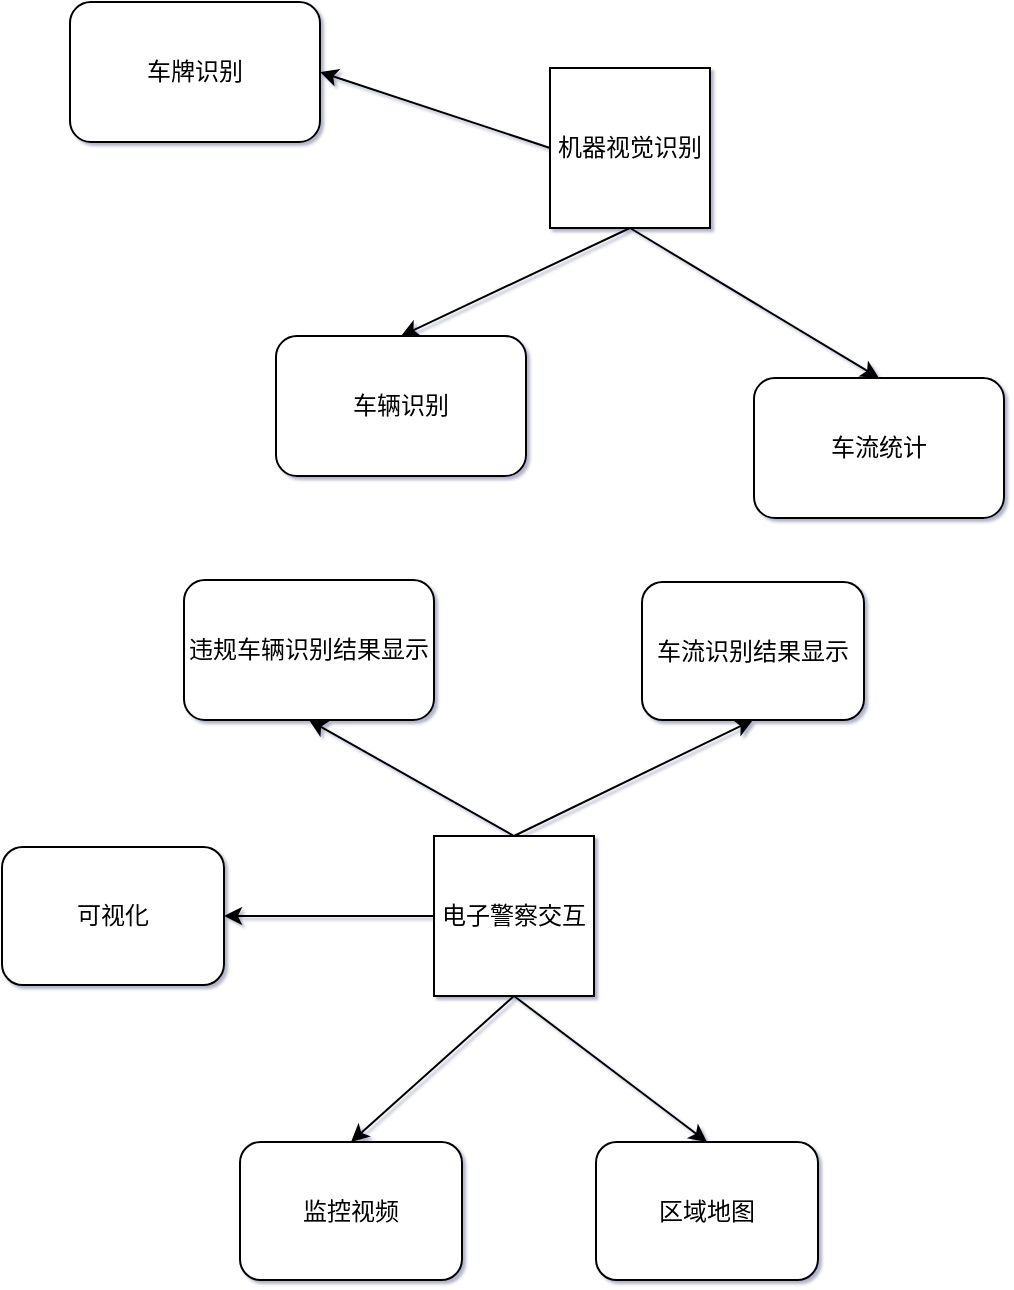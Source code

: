 <mxfile version="17.4.4" type="github">
  <diagram id="IAWx1fr4JjzV1SWlqMux" name="Page-1">
    <mxGraphModel dx="782" dy="435" grid="0" gridSize="10" guides="1" tooltips="1" connect="1" arrows="1" fold="1" page="1" pageScale="1" pageWidth="827" pageHeight="1169" math="0" shadow="1">
      <root>
        <mxCell id="0" />
        <mxCell id="1" parent="0" />
        <mxCell id="cPAABiITFuj7D-q78s9q-7" style="rounded=0;orthogonalLoop=1;jettySize=auto;html=1;exitX=0.5;exitY=0;exitDx=0;exitDy=0;entryX=0.5;entryY=1;entryDx=0;entryDy=0;elbow=vertical;" parent="1" source="cPAABiITFuj7D-q78s9q-1" target="cPAABiITFuj7D-q78s9q-2" edge="1">
          <mxGeometry relative="1" as="geometry" />
        </mxCell>
        <mxCell id="cPAABiITFuj7D-q78s9q-8" style="edgeStyle=none;rounded=0;orthogonalLoop=1;jettySize=auto;html=1;exitX=0.5;exitY=0;exitDx=0;exitDy=0;entryX=0.5;entryY=1;entryDx=0;entryDy=0;elbow=vertical;" parent="1" source="cPAABiITFuj7D-q78s9q-1" target="cPAABiITFuj7D-q78s9q-3" edge="1">
          <mxGeometry relative="1" as="geometry" />
        </mxCell>
        <mxCell id="cPAABiITFuj7D-q78s9q-9" style="edgeStyle=none;rounded=0;orthogonalLoop=1;jettySize=auto;html=1;exitX=0.5;exitY=1;exitDx=0;exitDy=0;entryX=0.5;entryY=0;entryDx=0;entryDy=0;elbow=vertical;" parent="1" source="cPAABiITFuj7D-q78s9q-1" target="cPAABiITFuj7D-q78s9q-6" edge="1">
          <mxGeometry relative="1" as="geometry" />
        </mxCell>
        <mxCell id="cPAABiITFuj7D-q78s9q-10" style="edgeStyle=none;rounded=0;orthogonalLoop=1;jettySize=auto;html=1;exitX=0.5;exitY=1;exitDx=0;exitDy=0;entryX=0.5;entryY=0;entryDx=0;entryDy=0;elbow=vertical;" parent="1" source="cPAABiITFuj7D-q78s9q-1" target="cPAABiITFuj7D-q78s9q-5" edge="1">
          <mxGeometry relative="1" as="geometry" />
        </mxCell>
        <mxCell id="cPAABiITFuj7D-q78s9q-11" style="edgeStyle=none;rounded=0;orthogonalLoop=1;jettySize=auto;html=1;exitX=0;exitY=0.5;exitDx=0;exitDy=0;entryX=1;entryY=0.5;entryDx=0;entryDy=0;elbow=vertical;" parent="1" source="cPAABiITFuj7D-q78s9q-1" target="cPAABiITFuj7D-q78s9q-4" edge="1">
          <mxGeometry relative="1" as="geometry" />
        </mxCell>
        <mxCell id="cPAABiITFuj7D-q78s9q-1" value="&lt;span&gt;电子警察交互&lt;/span&gt;" style="whiteSpace=wrap;html=1;aspect=fixed;" parent="1" vertex="1">
          <mxGeometry x="284" y="791" width="80" height="80" as="geometry" />
        </mxCell>
        <mxCell id="cPAABiITFuj7D-q78s9q-2" value="违规车辆识别结果显示" style="rounded=1;whiteSpace=wrap;html=1;" parent="1" vertex="1">
          <mxGeometry x="159" y="663" width="125" height="70" as="geometry" />
        </mxCell>
        <mxCell id="cPAABiITFuj7D-q78s9q-3" value="车流识别结果显示" style="rounded=1;whiteSpace=wrap;html=1;" parent="1" vertex="1">
          <mxGeometry x="388" y="664" width="111" height="69" as="geometry" />
        </mxCell>
        <mxCell id="cPAABiITFuj7D-q78s9q-4" value="可视化" style="rounded=1;whiteSpace=wrap;html=1;" parent="1" vertex="1">
          <mxGeometry x="68" y="796.5" width="111" height="69" as="geometry" />
        </mxCell>
        <mxCell id="cPAABiITFuj7D-q78s9q-5" value="监控视频" style="rounded=1;whiteSpace=wrap;html=1;" parent="1" vertex="1">
          <mxGeometry x="187" y="944" width="111" height="69" as="geometry" />
        </mxCell>
        <mxCell id="cPAABiITFuj7D-q78s9q-6" value="区域地图" style="rounded=1;whiteSpace=wrap;html=1;" parent="1" vertex="1">
          <mxGeometry x="365" y="944" width="111" height="69" as="geometry" />
        </mxCell>
        <mxCell id="i2ECR_JIdhlLSkZ2RlQ1-8" style="edgeStyle=none;rounded=0;orthogonalLoop=1;jettySize=auto;html=1;exitX=0;exitY=0.5;exitDx=0;exitDy=0;entryX=1;entryY=0.5;entryDx=0;entryDy=0;" edge="1" parent="1" source="cPAABiITFuj7D-q78s9q-12" target="i2ECR_JIdhlLSkZ2RlQ1-2">
          <mxGeometry relative="1" as="geometry" />
        </mxCell>
        <mxCell id="i2ECR_JIdhlLSkZ2RlQ1-9" style="edgeStyle=none;rounded=0;orthogonalLoop=1;jettySize=auto;html=1;exitX=0.5;exitY=1;exitDx=0;exitDy=0;entryX=0.5;entryY=0;entryDx=0;entryDy=0;" edge="1" parent="1" source="cPAABiITFuj7D-q78s9q-12" target="i2ECR_JIdhlLSkZ2RlQ1-3">
          <mxGeometry relative="1" as="geometry" />
        </mxCell>
        <mxCell id="i2ECR_JIdhlLSkZ2RlQ1-10" style="edgeStyle=none;rounded=0;orthogonalLoop=1;jettySize=auto;html=1;exitX=0.5;exitY=1;exitDx=0;exitDy=0;entryX=0.5;entryY=0;entryDx=0;entryDy=0;" edge="1" parent="1" source="cPAABiITFuj7D-q78s9q-12" target="i2ECR_JIdhlLSkZ2RlQ1-1">
          <mxGeometry relative="1" as="geometry" />
        </mxCell>
        <mxCell id="cPAABiITFuj7D-q78s9q-12" value="机器视觉识别" style="whiteSpace=wrap;html=1;aspect=fixed;" parent="1" vertex="1">
          <mxGeometry x="342" y="407" width="80" height="80" as="geometry" />
        </mxCell>
        <mxCell id="i2ECR_JIdhlLSkZ2RlQ1-1" value="车辆识别" style="rounded=1;whiteSpace=wrap;html=1;" vertex="1" parent="1">
          <mxGeometry x="205" y="541" width="125" height="70" as="geometry" />
        </mxCell>
        <mxCell id="i2ECR_JIdhlLSkZ2RlQ1-2" value="车牌识别" style="rounded=1;whiteSpace=wrap;html=1;" vertex="1" parent="1">
          <mxGeometry x="102" y="374" width="125" height="70" as="geometry" />
        </mxCell>
        <mxCell id="i2ECR_JIdhlLSkZ2RlQ1-3" value="车流统计" style="rounded=1;whiteSpace=wrap;html=1;" vertex="1" parent="1">
          <mxGeometry x="444" y="562" width="125" height="70" as="geometry" />
        </mxCell>
      </root>
    </mxGraphModel>
  </diagram>
</mxfile>

